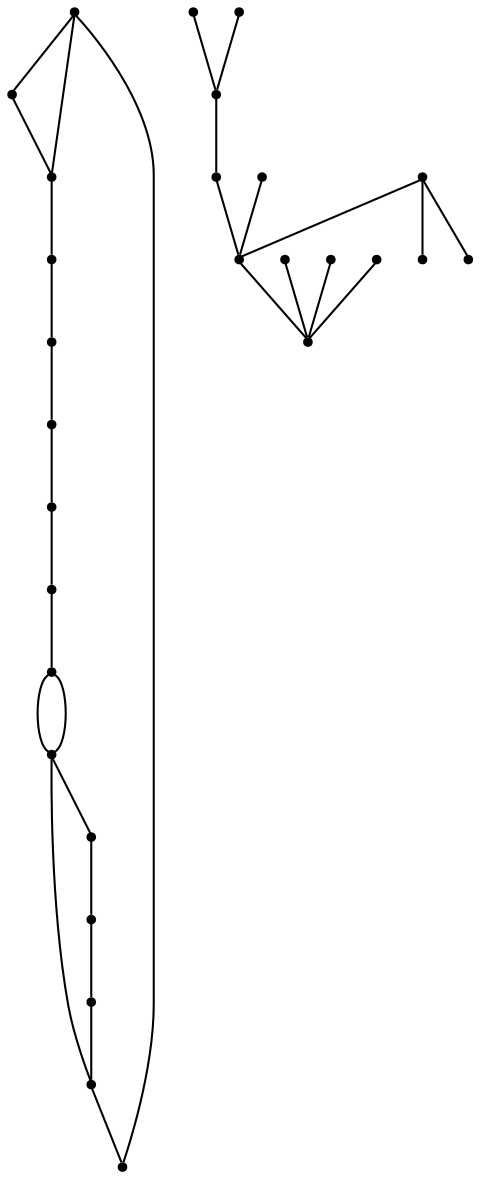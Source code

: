 graph {
  node [shape=point,comment="{\"directed\":false,\"doi\":\"10.4230/LIPIcs.GD.2024.10\",\"figure\":\"7 (1)\"}"]

  v0 [pos="1301.6043108316803,931.1566336783128"]
  v1 [pos="1330.5873669845448,927.3814112297525"]
  v2 [pos="1366.6722619225343,918.089495007606"]
  v3 [pos="1410.1383402130955,895.7803508482373"]
  v4 [pos="1435.9872361735393,852.1869810311216"]
  v5 [pos="1410.1383402130955,808.5938655362149"]
  v6 [pos="1330.587335186643,776.9926144130429"]
  v7 [pos="1366.6722301246323,786.2847849573984"]
  v8 [pos="1301.604342629582,773.2176462866917"]
  v9 [pos="1221.2988369888574,927.3814748103048"]
  v10 [pos="1115.898999597765,852.1869810311216"]
  v11 [pos="1250.2818931417219,931.1565700977607"]
  v12 [pos="1250.2818931417219,773.2176462866917"]
  v13 [pos="1221.2988687867592,776.9928051546997"]
  v14 [pos="1185.21397384877,786.2847213768462"]
  v15 [pos="1422.6502104172644,992.1921199636905"]
  v16 [pos="1392.6418945161704,1052.194104372898"]
  v17 [pos="1392.6418945161704,1112.1963431043146"]
  v18 [pos="1302.6170740044963,1172.1983275135221"]
  v19 [pos="1362.6335786150767,992.1921199636905"]
  v20 [pos="1332.62538990559,1052.194104372898"]
  v21 [pos="1302.6170740044963,1112.1963431043146"]
  v22 [pos="1302.6170740044963,1052.194104372898"]
  v23 [pos="1272.6088852950097,1052.194104372898"]
  v24 [pos="1242.600569393916,1232.2005662449387"]
  v25 [pos="1182.5840647833354,1172.1983275135221"]
  v26 [pos="1242.6005693939157,1172.1983275135221"]
  v27 [pos="1212.5922534928218,1112.1963431043146"]

  v0 -- v11 [id="-1",pos="1301.6043108316803,931.1566336783128 1293.2514017882852,931.8400169740567 1284.6789912996264,932.189881232274 1275.94308608775,932.189881232274 1267.1887859913993,932.189881232274 1258.5986698732042,931.8385420294044 1250.2818931417219,931.1565700977607"]
  v1 -- v0 [id="-2",pos="1330.5873669845448,927.3814112297525 1321.3468230190006,929.085774610176 1311.6329034547011,930.3590348455816 1301.6043108316803,931.1566336783128"]
  v2 -- v1 [id="-3",pos="1366.6722619225343,918.089495007606 1355.630088927407,921.9095917353327 1343.529135008574,925.0522832482275 1330.5873669845448,927.3814112297525"]
  v3 -- v2 [id="-4",pos="1410.1383402130955,895.7803508482373 1398.7400569952763,904.5533363439588 1383.952308842117,912.1423279778685 1366.6722619225343,918.089495007606"]
  v4 -- v3 [id="-5",pos="1435.9872361735393,852.1869810311216 1435.9871407798337,868.264106235305 1426.5007334436264,883.2334835987645 1410.1383402130955,895.7803508482373"]
  v27 -- v18 [id="-7",pos="1212.5922534928218,1112.1963431043146 1302.6170740044963,1172.1983275135221 1302.6170740044963,1172.1983275135221 1302.6170740044963,1172.1983275135221"]
  v24 -- v26 [id="-8",pos="1242.600569393916,1232.2005662449387 1242.6005693939157,1172.1983275135221 1242.6005693939157,1172.1983275135221 1242.6005693939157,1172.1983275135221"]
  v24 -- v25 [id="-9",pos="1242.600569393916,1232.2005662449387 1182.5840647833354,1172.1983275135221 1182.5840647833354,1172.1983275135221 1182.5840647833354,1172.1983275135221"]
  v24 -- v18 [id="-10",pos="1242.600569393916,1232.2005662449387 1302.6170740044963,1172.1983275135221 1302.6170740044963,1172.1983275135221 1302.6170740044963,1172.1983275135221"]
  v23 -- v21 [id="-11",pos="1272.6088852950097,1052.194104372898 1302.6170740044963,1112.1963431043146 1302.6170740044963,1112.1963431043146 1302.6170740044963,1112.1963431043146"]
  v18 -- v21 [id="-12",pos="1302.6170740044963,1172.1983275135221 1302.6170740044963,1112.1963431043146 1302.6170740044963,1112.1963431043146 1302.6170740044963,1112.1963431043146"]
  v22 -- v21 [id="-13",pos="1302.6170740044963,1052.194104372898 1302.6170740044963,1112.1963431043146 1302.6170740044963,1112.1963431043146 1302.6170740044963,1112.1963431043146"]
  v20 -- v21 [id="-14",pos="1332.62538990559,1052.194104372898 1302.6170740044963,1112.1963431043146 1302.6170740044963,1112.1963431043146 1302.6170740044963,1112.1963431043146"]
  v19 -- v16 [id="-15",pos="1362.6335786150767,992.1921199636905 1392.6418945161704,1052.194104372898 1392.6418945161704,1052.194104372898 1392.6418945161704,1052.194104372898"]
  v17 -- v18 [id="-16",pos="1392.6418945161704,1112.1963431043146 1302.6170740044963,1172.1983275135221 1302.6170740044963,1172.1983275135221 1302.6170740044963,1172.1983275135221"]
  v16 -- v17 [id="-17",pos="1392.6418945161704,1052.194104372898 1392.6418945161704,1112.1963431043146 1392.6418945161704,1112.1963431043146 1392.6418945161704,1112.1963431043146"]
  v15 -- v16 [id="-18",pos="1422.6502104172644,992.1921199636905 1392.6418945161704,1052.194104372898 1392.6418945161704,1052.194104372898 1392.6418945161704,1052.194104372898"]
  v10 -- v14 [id="-22",pos="1115.898999597765,852.1869810311216 1115.8990313956667,824.8486907091274 1143.3292288160233,800.7134825325791 1185.21397384877,786.2847213768462"]
  v14 -- v13 [id="-23",pos="1185.21397384877,786.2847213768462 1196.284558673592,782.4555726862097 1208.4015213202993,779.3106878906033 1221.2988687867592,776.9928051546997"]
  v13 -- v12 [id="-24",pos="1221.2988687867592,776.9928051546997 1230.5823901466406,775.2826703456369 1240.275469241019,774.0132631340496 1250.2818931417219,773.2176462866917"]
  v12 -- v8 [id="-25",pos="1250.2818931417219,773.2176462866917 1258.63475675568,772.534072184586 1267.2071739301145,772.1842079910737 1275.94308608775,772.1842079910737 1284.6974115740536,772.1842079910737 1293.2875521298397,772.5355486082453 1301.604342629582,773.2176462866917"]
  v11 -- v9 [id="-31",pos="1250.2818931417219,931.1565700977607 1240.2357736878992,930.3559046949345 1230.5551774323478,929.0870212882912 1221.2988369888574,927.3814748103048"]
  v9 -- v10 [id="-32",pos="1221.2988369888574,927.3814748103048 1159.8042968509658,916.2345353365837 1115.8990313956667,886.7742135195144 1115.898999597765,852.1869810311216"]
  v9 -- v0 [id="-33",pos="1221.2988369888574,927.3814748103048 1257.7297566944003,877.2504347122181 1284.4954497599815,878.5088210015542 1301.6043108316803,931.1566336783128"]
  v8 -- v6 [id="-34",pos="1301.604342629582,773.2176462866917 1311.6501994237594,774.0181676006498 1321.3305403125455,775.2870040734622 1330.587335186643,776.9926144130429"]
  v6 -- v7 [id="-35",pos="1330.587335186643,776.9926144130429 1343.4872941384406,779.31189815014 1355.593255780001,782.4537693373293 1366.6722301246323,786.2847849573984"]
  v7 -- v5 [id="-36",pos="1366.6722301246323,786.2847849573984 1383.9491820061637,792.2275561938163 1398.7591016654364,799.8286703099575 1410.1383402130955,808.5938655362149"]
  v5 -- v4 [id="-37",pos="1410.1383402130955,808.5938655362149 1426.5124725792166,821.159055003636 1435.9871407798337,836.1198294988576 1435.9872361735393,852.1869810311216"]
  v6 -- v7 [id="-40",pos="1330.587335186643,776.9926144130429 1325.4525464057117,823.5402545885863 1369.6021523936938,820.815192120875 1366.6722301246323,786.2847849573984"]
  v2 -- v7 [id="-30",pos="1366.6722619225343,918.089495007606 1344.1994445915216,889.263471407839 1338.48536163532,847.9494643874441 1366.6722301246323,786.2847849573984"]
}